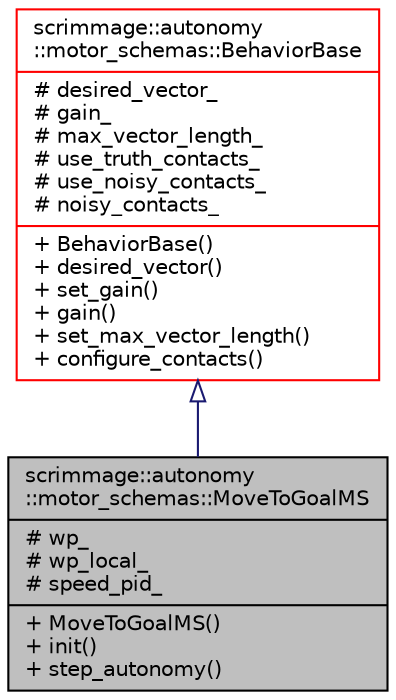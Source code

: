 digraph "scrimmage::autonomy::motor_schemas::MoveToGoalMS"
{
 // LATEX_PDF_SIZE
  edge [fontname="Helvetica",fontsize="10",labelfontname="Helvetica",labelfontsize="10"];
  node [fontname="Helvetica",fontsize="10",shape=record];
  Node1 [label="{scrimmage::autonomy\l::motor_schemas::MoveToGoalMS\n|# wp_\l# wp_local_\l# speed_pid_\l|+ MoveToGoalMS()\l+ init()\l+ step_autonomy()\l}",height=0.2,width=0.4,color="black", fillcolor="grey75", style="filled", fontcolor="black",tooltip=" "];
  Node2 -> Node1 [dir="back",color="midnightblue",fontsize="10",style="solid",arrowtail="onormal",fontname="Helvetica"];
  Node2 [label="{scrimmage::autonomy\l::motor_schemas::BehaviorBase\n|# desired_vector_\l# gain_\l# max_vector_length_\l# use_truth_contacts_\l# use_noisy_contacts_\l# noisy_contacts_\l|+ BehaviorBase()\l+ desired_vector()\l+ set_gain()\l+ gain()\l+ set_max_vector_length()\l+ configure_contacts()\l}",height=0.2,width=0.4,color="red", fillcolor="white", style="filled",URL="$classscrimmage_1_1autonomy_1_1motor__schemas_1_1BehaviorBase.html",tooltip=" "];
}
